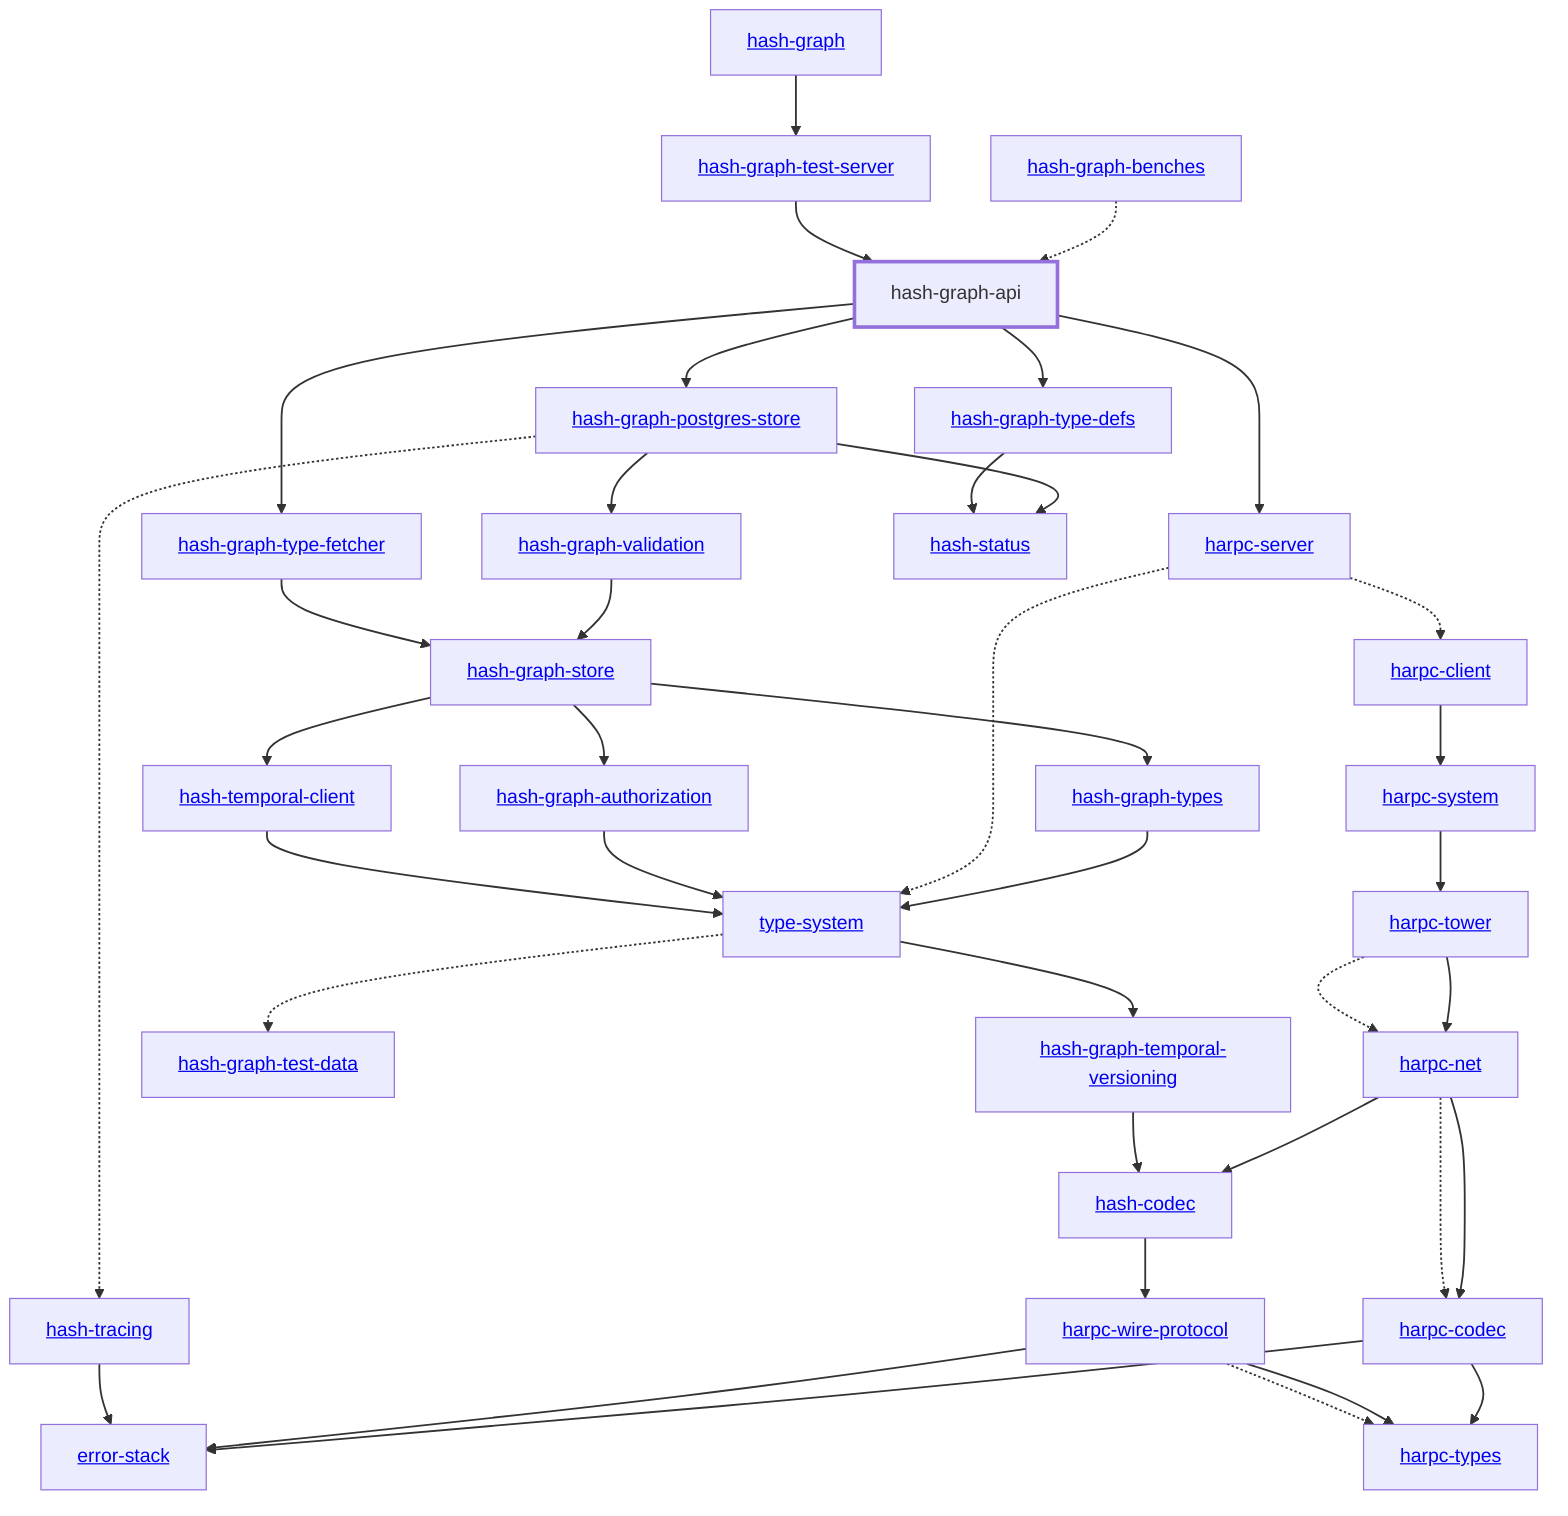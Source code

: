 graph TD
    linkStyle default stroke-width:1.5px
    classDef default stroke-width:1px
    classDef root stroke-width:3px
    classDef dev stroke-width:1px
    classDef build stroke-width:1px
    %% Legend
    %% --> : Normal dependency
    %% -.-> : Dev dependency
    %% ---> : Build dependency
    0[<a href="../hash_graph_temporal_versioning/index.html">hash-graph-temporal-versioning</a>]
    1[<a href="../hash_graph_test_data/index.html">hash-graph-test-data</a>]
    2[<a href="../hash_graph_test_server/index.html">hash-graph-test-server</a>]
    3[<a href="../hash_graph_type_defs/index.html">hash-graph-type-defs</a>]
    4[<a href="../hash_graph_type_fetcher/index.html">hash-graph-type-fetcher</a>]
    5[<a href="../hash_graph_types/index.html">hash-graph-types</a>]
    6[<a href="../hash_graph_validation/index.html">hash-graph-validation</a>]
    7[<a href="../error_stack/index.html">error-stack</a>]
    8[<a href="../type_system/index.html">type-system</a>]
    9[<a href="../harpc_client/index.html">harpc-client</a>]
    10[<a href="../harpc_codec/index.html">harpc-codec</a>]
    11[<a href="../harpc_net/index.html">harpc-net</a>]
    12[<a href="../harpc_server/index.html">harpc-server</a>]
    13[<a href="../harpc_system/index.html">harpc-system</a>]
    14[<a href="../harpc_tower/index.html">harpc-tower</a>]
    15[<a href="../harpc_types/index.html">harpc-types</a>]
    16[<a href="../harpc_wire_protocol/index.html">harpc-wire-protocol</a>]
    17[<a href="../hash_codec/index.html">hash-codec</a>]
    18[<a href="../hash_graph/index.html">hash-graph</a>]
    19[hash-graph-api]
    class 19 root
    20[<a href="../hash_graph_authorization/index.html">hash-graph-authorization</a>]
    21[<a href="../hash_graph_benches/index.html">hash-graph-benches</a>]
    22[<a href="../hash_status/index.html">hash-status</a>]
    23[<a href="../hash_temporal_client/index.html">hash-temporal-client</a>]
    24[<a href="../hash_tracing/index.html">hash-tracing</a>]
    25[<a href="../hash_graph_postgres_store/index.html">hash-graph-postgres-store</a>]
    26[<a href="../hash_graph_store/index.html">hash-graph-store</a>]
    5 --> 8
    9 --> 13
    10 --> 7
    10 --> 15
    11 --> 10
    11 --> 17
    11 -.-> 10
    12 -.-> 9
    12 -.-> 8
    13 --> 14
    14 --> 11
    14 -.-> 11
    16 --> 7
    16 --> 15
    16 -.-> 15
    17 --> 16
    18 --> 2
    19 --> 12
    19 --> 25
    19 --> 3
    19 --> 4
    20 --> 8
    21 -.-> 19
    8 -.-> 1
    6 --> 26
    23 --> 8
    8 --> 0
    24 --> 7
    25 --> 6
    25 --> 22
    25 -.-> 24
    26 --> 20
    26 --> 5
    26 --> 23
    0 --> 17
    2 --> 19
    3 --> 22
    4 --> 26